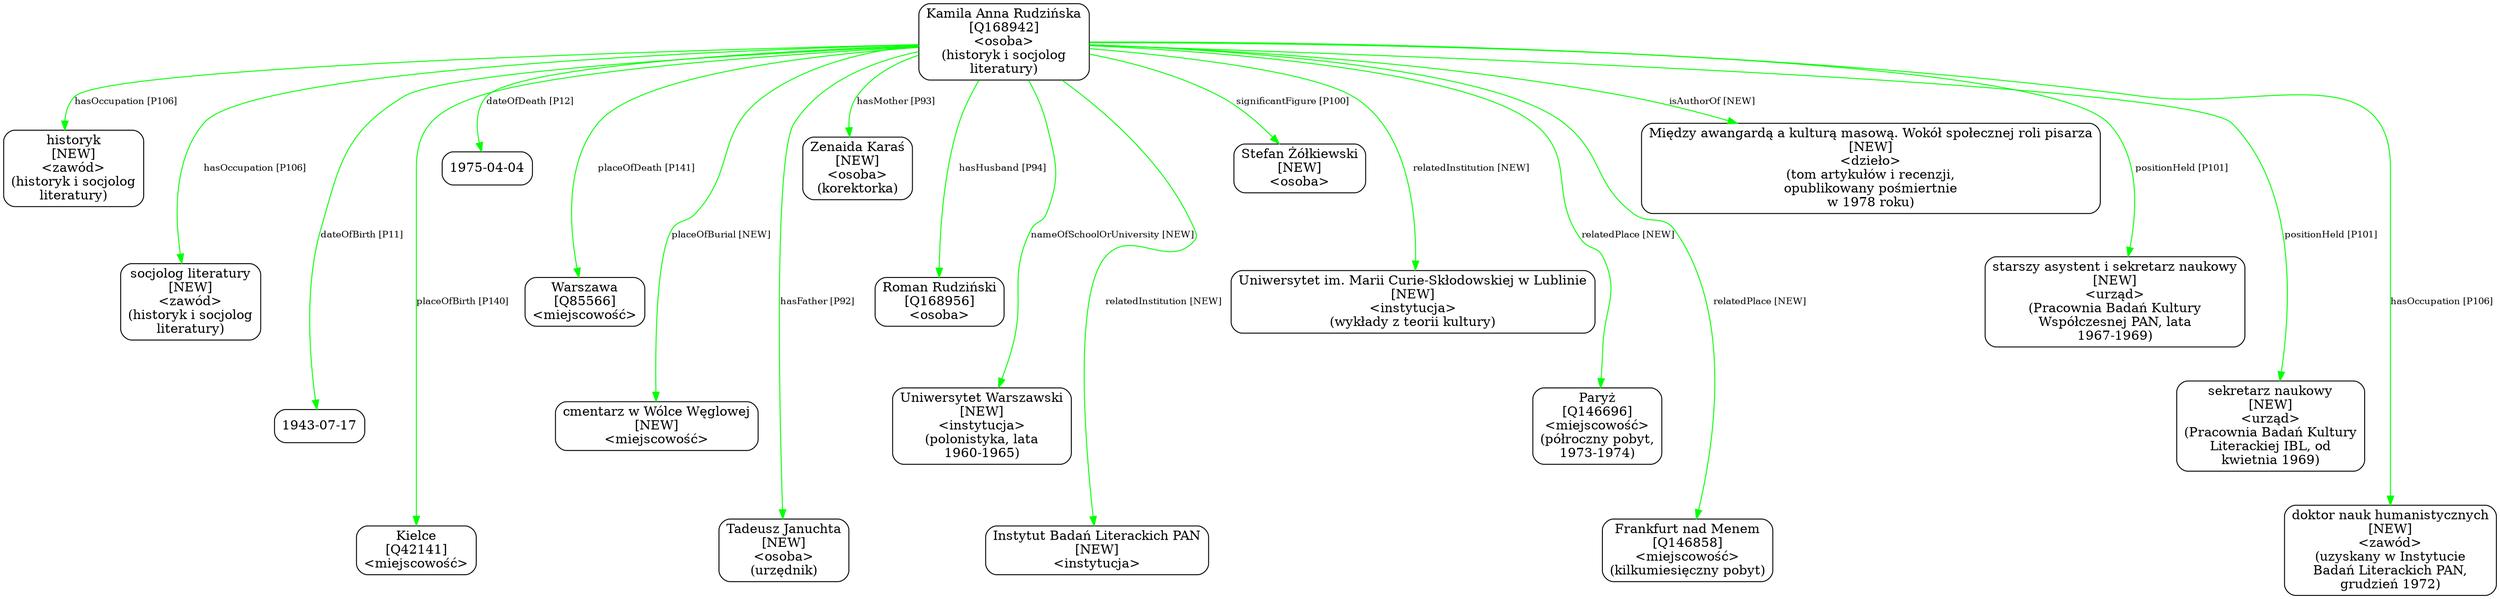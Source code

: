 digraph {
	node [shape=box,
		style=rounded
	];
	edge [fontsize=10];
	"Kamila Anna Rudzińska
[Q168942]
<osoba>
(historyk i socjolog
literatury)"	[color=black,
		label="Kamila Anna Rudzińska
[Q168942]
<osoba>
(historyk i socjolog
literatury)"];
	"Kamila Anna Rudzińska
[Q168942]
<osoba>
(historyk i socjolog
literatury)" -> "historyk
[NEW]
<zawód>
(historyk i socjolog
literatury)"	[color=green,
		label="hasOccupation [P106]",
		minlen=1];
	"Kamila Anna Rudzińska
[Q168942]
<osoba>
(historyk i socjolog
literatury)" -> "socjolog literatury
[NEW]
<zawód>
(historyk i socjolog
literatury)"	[color=green,
		label="hasOccupation [P106]",
		minlen=2];
	"Kamila Anna Rudzińska
[Q168942]
<osoba>
(historyk i socjolog
literatury)" -> "1943-07-17"	[color=green,
		label="dateOfBirth [P11]",
		minlen=3];
	"Kamila Anna Rudzińska
[Q168942]
<osoba>
(historyk i socjolog
literatury)" -> "Kielce
[Q42141]
<miejscowość>"	[color=green,
		label="placeOfBirth [P140]",
		minlen=4];
	"Kamila Anna Rudzińska
[Q168942]
<osoba>
(historyk i socjolog
literatury)" -> "1975-04-04"	[color=green,
		label="dateOfDeath [P12]",
		minlen=1];
	"Kamila Anna Rudzińska
[Q168942]
<osoba>
(historyk i socjolog
literatury)" -> "Warszawa
[Q85566]
<miejscowość>"	[color=green,
		label="placeOfDeath [P141]",
		minlen=2];
	"Kamila Anna Rudzińska
[Q168942]
<osoba>
(historyk i socjolog
literatury)" -> "cmentarz w Wólce Węglowej
[NEW]
<miejscowość>"	[color=green,
		label="placeOfBurial [NEW]",
		minlen=3];
	"Kamila Anna Rudzińska
[Q168942]
<osoba>
(historyk i socjolog
literatury)" -> "Tadeusz Januchta
[NEW]
<osoba>
(urzędnik)"	[color=green,
		label="hasFather [P92]",
		minlen=4];
	"Kamila Anna Rudzińska
[Q168942]
<osoba>
(historyk i socjolog
literatury)" -> "Zenaida Karaś
[NEW]
<osoba>
(korektorka)"	[color=green,
		label="hasMother [P93]",
		minlen=1];
	"Kamila Anna Rudzińska
[Q168942]
<osoba>
(historyk i socjolog
literatury)" -> "Roman Rudziński
[Q168956]
<osoba>"	[color=green,
		label="hasHusband [P94]",
		minlen=2];
	"Kamila Anna Rudzińska
[Q168942]
<osoba>
(historyk i socjolog
literatury)" -> "Uniwersytet Warszawski
[NEW]
<instytucja>
(polonistyka, lata
1960-1965)"	[color=green,
		label="nameOfSchoolOrUniversity [NEW]",
		minlen=3];
	"Kamila Anna Rudzińska
[Q168942]
<osoba>
(historyk i socjolog
literatury)" -> "Instytut Badań Literackich PAN
[NEW]
<instytucja>"	[color=green,
		label="relatedInstitution [NEW]",
		minlen=4];
	"Kamila Anna Rudzińska
[Q168942]
<osoba>
(historyk i socjolog
literatury)" -> "Stefan Żółkiewski
[NEW]
<osoba>"	[color=green,
		label="significantFigure [P100]",
		minlen=1];
	"Kamila Anna Rudzińska
[Q168942]
<osoba>
(historyk i socjolog
literatury)" -> "Uniwersytet im. Marii Curie-Skłodowskiej w Lublinie
[NEW]
<instytucja>
(wykłady z teorii kultury)"	[color=green,
		label="relatedInstitution [NEW]",
		minlen=2];
	"Kamila Anna Rudzińska
[Q168942]
<osoba>
(historyk i socjolog
literatury)" -> "Paryż
[Q146696]
<miejscowość>
(półroczny pobyt,
1973-1974)"	[color=green,
		label="relatedPlace [NEW]",
		minlen=3];
	"Kamila Anna Rudzińska
[Q168942]
<osoba>
(historyk i socjolog
literatury)" -> "Frankfurt nad Menem
[Q146858]
<miejscowość>
(kilkumiesięczny pobyt)"	[color=green,
		label="relatedPlace [NEW]",
		minlen=4];
	"Kamila Anna Rudzińska
[Q168942]
<osoba>
(historyk i socjolog
literatury)" -> "Między awangardą a kulturą masową. Wokół społecznej roli pisarza
[NEW]
<dzieło>
(tom artykułów i recenzji,
opublikowany \
pośmiertnie
w 1978 roku)"	[color=green,
		label="isAuthorOf [NEW]",
		minlen=1];
	"Kamila Anna Rudzińska
[Q168942]
<osoba>
(historyk i socjolog
literatury)" -> "starszy asystent i sekretarz naukowy
[NEW]
<urząd>
(Pracownia Badań Kultury
Współczesnej PAN, lata
1967-1969)"	[color=green,
		label="positionHeld [P101]",
		minlen=2];
	"Kamila Anna Rudzińska
[Q168942]
<osoba>
(historyk i socjolog
literatury)" -> "sekretarz naukowy
[NEW]
<urząd>
(Pracownia Badań Kultury
Literackiej IBL, od
kwietnia 1969)"	[color=green,
		label="positionHeld [P101]",
		minlen=3];
	"Kamila Anna Rudzińska
[Q168942]
<osoba>
(historyk i socjolog
literatury)" -> "doktor nauk humanistycznych
[NEW]
<zawód>
(uzyskany w Instytucie
Badań Literackich PAN,
grudzień 1972)"	[color=green,
		label="hasOccupation [P106]",
		minlen=4];
}
